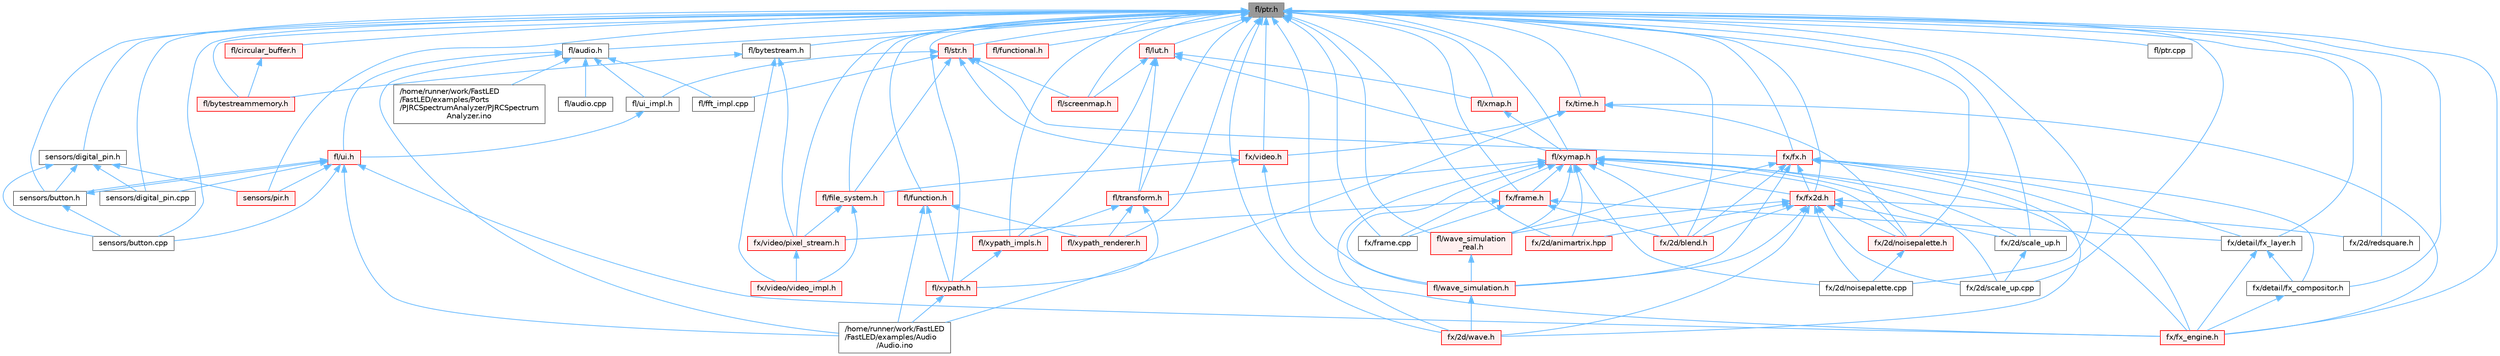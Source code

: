 digraph "fl/ptr.h"
{
 // INTERACTIVE_SVG=YES
 // LATEX_PDF_SIZE
  bgcolor="transparent";
  edge [fontname=Helvetica,fontsize=10,labelfontname=Helvetica,labelfontsize=10];
  node [fontname=Helvetica,fontsize=10,shape=box,height=0.2,width=0.4];
  Node1 [id="Node000001",label="fl/ptr.h",height=0.2,width=0.4,color="gray40", fillcolor="grey60", style="filled", fontcolor="black",tooltip=" "];
  Node1 -> Node2 [id="edge1_Node000001_Node000002",dir="back",color="steelblue1",style="solid",tooltip=" "];
  Node2 [id="Node000002",label="fl/audio.h",height=0.2,width=0.4,color="grey40", fillcolor="white", style="filled",URL="$da/d09/audio_8h.html",tooltip=" "];
  Node2 -> Node3 [id="edge2_Node000002_Node000003",dir="back",color="steelblue1",style="solid",tooltip=" "];
  Node3 [id="Node000003",label="/home/runner/work/FastLED\l/FastLED/examples/Audio\l/Audio.ino",height=0.2,width=0.4,color="grey40", fillcolor="white", style="filled",URL="$dc/d5d/_audio_8ino.html",tooltip=" "];
  Node2 -> Node4 [id="edge3_Node000002_Node000004",dir="back",color="steelblue1",style="solid",tooltip=" "];
  Node4 [id="Node000004",label="/home/runner/work/FastLED\l/FastLED/examples/Ports\l/PJRCSpectrumAnalyzer/PJRCSpectrum\lAnalyzer.ino",height=0.2,width=0.4,color="grey40", fillcolor="white", style="filled",URL="$d7/dfa/_p_j_r_c_spectrum_analyzer_8ino.html",tooltip="Creates an impressive LED light show to music input on the Teensy."];
  Node2 -> Node5 [id="edge4_Node000002_Node000005",dir="back",color="steelblue1",style="solid",tooltip=" "];
  Node5 [id="Node000005",label="fl/audio.cpp",height=0.2,width=0.4,color="grey40", fillcolor="white", style="filled",URL="$d1/ddc/audio_8cpp.html",tooltip=" "];
  Node2 -> Node6 [id="edge5_Node000002_Node000006",dir="back",color="steelblue1",style="solid",tooltip=" "];
  Node6 [id="Node000006",label="fl/fft_impl.cpp",height=0.2,width=0.4,color="grey40", fillcolor="white", style="filled",URL="$d1/dff/fft__impl_8cpp.html",tooltip=" "];
  Node2 -> Node7 [id="edge6_Node000002_Node000007",dir="back",color="steelblue1",style="solid",tooltip=" "];
  Node7 [id="Node000007",label="fl/ui.h",height=0.2,width=0.4,color="red", fillcolor="#FFF0F0", style="filled",URL="$d9/d3b/ui_8h.html",tooltip=" "];
  Node7 -> Node3 [id="edge7_Node000007_Node000003",dir="back",color="steelblue1",style="solid",tooltip=" "];
  Node7 -> Node29 [id="edge8_Node000007_Node000029",dir="back",color="steelblue1",style="solid",tooltip=" "];
  Node29 [id="Node000029",label="fx/fx_engine.h",height=0.2,width=0.4,color="red", fillcolor="#FFF0F0", style="filled",URL="$d9/d3c/fx__engine_8h.html",tooltip=" "];
  Node7 -> Node31 [id="edge9_Node000007_Node000031",dir="back",color="steelblue1",style="solid",tooltip=" "];
  Node31 [id="Node000031",label="sensors/button.cpp",height=0.2,width=0.4,color="grey40", fillcolor="white", style="filled",URL="$d6/df7/button_8cpp.html",tooltip=" "];
  Node7 -> Node32 [id="edge10_Node000007_Node000032",dir="back",color="steelblue1",style="solid",tooltip=" "];
  Node32 [id="Node000032",label="sensors/button.h",height=0.2,width=0.4,color="grey40", fillcolor="white", style="filled",URL="$d7/d0e/button_8h.html",tooltip=" "];
  Node32 -> Node7 [id="edge11_Node000032_Node000007",dir="back",color="steelblue1",style="solid",tooltip=" "];
  Node32 -> Node31 [id="edge12_Node000032_Node000031",dir="back",color="steelblue1",style="solid",tooltip=" "];
  Node7 -> Node33 [id="edge13_Node000007_Node000033",dir="back",color="steelblue1",style="solid",tooltip=" "];
  Node33 [id="Node000033",label="sensors/digital_pin.cpp",height=0.2,width=0.4,color="grey40", fillcolor="white", style="filled",URL="$de/d2b/digital__pin_8cpp.html",tooltip=" "];
  Node7 -> Node34 [id="edge14_Node000007_Node000034",dir="back",color="steelblue1",style="solid",tooltip=" "];
  Node34 [id="Node000034",label="sensors/pir.h",height=0.2,width=0.4,color="red", fillcolor="#FFF0F0", style="filled",URL="$d9/dd3/pir_8h.html",tooltip=" "];
  Node2 -> Node36 [id="edge15_Node000002_Node000036",dir="back",color="steelblue1",style="solid",tooltip=" "];
  Node36 [id="Node000036",label="fl/ui_impl.h",height=0.2,width=0.4,color="grey40", fillcolor="white", style="filled",URL="$d6/dc0/ui__impl_8h.html",tooltip=" "];
  Node36 -> Node7 [id="edge16_Node000036_Node000007",dir="back",color="steelblue1",style="solid",tooltip=" "];
  Node1 -> Node37 [id="edge17_Node000001_Node000037",dir="back",color="steelblue1",style="solid",tooltip=" "];
  Node37 [id="Node000037",label="fl/bytestream.h",height=0.2,width=0.4,color="grey40", fillcolor="white", style="filled",URL="$dd/d2b/bytestream_8h.html",tooltip=" "];
  Node37 -> Node38 [id="edge18_Node000037_Node000038",dir="back",color="steelblue1",style="solid",tooltip=" "];
  Node38 [id="Node000038",label="fl/bytestreammemory.h",height=0.2,width=0.4,color="red", fillcolor="#FFF0F0", style="filled",URL="$d1/d24/bytestreammemory_8h.html",tooltip=" "];
  Node37 -> Node41 [id="edge19_Node000037_Node000041",dir="back",color="steelblue1",style="solid",tooltip=" "];
  Node41 [id="Node000041",label="fx/video/pixel_stream.h",height=0.2,width=0.4,color="red", fillcolor="#FFF0F0", style="filled",URL="$d3/dfa/pixel__stream_8h.html",tooltip=" "];
  Node41 -> Node44 [id="edge20_Node000041_Node000044",dir="back",color="steelblue1",style="solid",tooltip=" "];
  Node44 [id="Node000044",label="fx/video/video_impl.h",height=0.2,width=0.4,color="red", fillcolor="#FFF0F0", style="filled",URL="$d5/d82/video__impl_8h.html",tooltip=" "];
  Node37 -> Node44 [id="edge21_Node000037_Node000044",dir="back",color="steelblue1",style="solid",tooltip=" "];
  Node1 -> Node38 [id="edge22_Node000001_Node000038",dir="back",color="steelblue1",style="solid",tooltip=" "];
  Node1 -> Node47 [id="edge23_Node000001_Node000047",dir="back",color="steelblue1",style="solid",tooltip=" "];
  Node47 [id="Node000047",label="fl/circular_buffer.h",height=0.2,width=0.4,color="red", fillcolor="#FFF0F0", style="filled",URL="$d9/d43/circular__buffer_8h.html",tooltip=" "];
  Node47 -> Node38 [id="edge24_Node000047_Node000038",dir="back",color="steelblue1",style="solid",tooltip=" "];
  Node1 -> Node48 [id="edge25_Node000001_Node000048",dir="back",color="steelblue1",style="solid",tooltip=" "];
  Node48 [id="Node000048",label="fl/file_system.h",height=0.2,width=0.4,color="red", fillcolor="#FFF0F0", style="filled",URL="$d6/d8d/file__system_8h.html",tooltip=" "];
  Node48 -> Node41 [id="edge26_Node000048_Node000041",dir="back",color="steelblue1",style="solid",tooltip=" "];
  Node48 -> Node44 [id="edge27_Node000048_Node000044",dir="back",color="steelblue1",style="solid",tooltip=" "];
  Node1 -> Node50 [id="edge28_Node000001_Node000050",dir="back",color="steelblue1",style="solid",tooltip=" "];
  Node50 [id="Node000050",label="fl/function.h",height=0.2,width=0.4,color="red", fillcolor="#FFF0F0", style="filled",URL="$dd/d67/function_8h.html",tooltip=" "];
  Node50 -> Node3 [id="edge29_Node000050_Node000003",dir="back",color="steelblue1",style="solid",tooltip=" "];
  Node50 -> Node64 [id="edge30_Node000050_Node000064",dir="back",color="steelblue1",style="solid",tooltip=" "];
  Node64 [id="Node000064",label="fl/xypath.h",height=0.2,width=0.4,color="red", fillcolor="#FFF0F0", style="filled",URL="$d5/df2/xypath_8h.html",tooltip=" "];
  Node64 -> Node3 [id="edge31_Node000064_Node000003",dir="back",color="steelblue1",style="solid",tooltip=" "];
  Node50 -> Node71 [id="edge32_Node000050_Node000071",dir="back",color="steelblue1",style="solid",tooltip=" "];
  Node71 [id="Node000071",label="fl/xypath_renderer.h",height=0.2,width=0.4,color="red", fillcolor="#FFF0F0", style="filled",URL="$d2/d88/xypath__renderer_8h.html",tooltip=" "];
  Node1 -> Node72 [id="edge33_Node000001_Node000072",dir="back",color="steelblue1",style="solid",tooltip=" "];
  Node72 [id="Node000072",label="fl/functional.h",height=0.2,width=0.4,color="red", fillcolor="#FFF0F0", style="filled",URL="$d8/dea/functional_8h.html",tooltip=" "];
  Node1 -> Node218 [id="edge34_Node000001_Node000218",dir="back",color="steelblue1",style="solid",tooltip=" "];
  Node218 [id="Node000218",label="fl/lut.h",height=0.2,width=0.4,color="red", fillcolor="#FFF0F0", style="filled",URL="$db/d54/lut_8h.html",tooltip=" "];
  Node218 -> Node206 [id="edge35_Node000218_Node000206",dir="back",color="steelblue1",style="solid",tooltip=" "];
  Node206 [id="Node000206",label="fl/screenmap.h",height=0.2,width=0.4,color="red", fillcolor="#FFF0F0", style="filled",URL="$d7/d97/screenmap_8h.html",tooltip=" "];
  Node218 -> Node220 [id="edge36_Node000218_Node000220",dir="back",color="steelblue1",style="solid",tooltip=" "];
  Node220 [id="Node000220",label="fl/transform.h",height=0.2,width=0.4,color="red", fillcolor="#FFF0F0", style="filled",URL="$d2/d80/transform_8h.html",tooltip=" "];
  Node220 -> Node64 [id="edge37_Node000220_Node000064",dir="back",color="steelblue1",style="solid",tooltip=" "];
  Node220 -> Node221 [id="edge38_Node000220_Node000221",dir="back",color="steelblue1",style="solid",tooltip=" "];
  Node221 [id="Node000221",label="fl/xypath_impls.h",height=0.2,width=0.4,color="red", fillcolor="#FFF0F0", style="filled",URL="$d8/d5f/xypath__impls_8h.html",tooltip=" "];
  Node221 -> Node64 [id="edge39_Node000221_Node000064",dir="back",color="steelblue1",style="solid",tooltip=" "];
  Node220 -> Node71 [id="edge40_Node000220_Node000071",dir="back",color="steelblue1",style="solid",tooltip=" "];
  Node218 -> Node222 [id="edge41_Node000218_Node000222",dir="back",color="steelblue1",style="solid",tooltip=" "];
  Node222 [id="Node000222",label="fl/xmap.h",height=0.2,width=0.4,color="red", fillcolor="#FFF0F0", style="filled",URL="$dd/dcc/xmap_8h.html",tooltip=" "];
  Node222 -> Node224 [id="edge42_Node000222_Node000224",dir="back",color="steelblue1",style="solid",tooltip=" "];
  Node224 [id="Node000224",label="fl/xymap.h",height=0.2,width=0.4,color="red", fillcolor="#FFF0F0", style="filled",URL="$da/d61/xymap_8h.html",tooltip=" "];
  Node224 -> Node220 [id="edge43_Node000224_Node000220",dir="back",color="steelblue1",style="solid",tooltip=" "];
  Node224 -> Node195 [id="edge44_Node000224_Node000195",dir="back",color="steelblue1",style="solid",tooltip=" "];
  Node195 [id="Node000195",label="fl/wave_simulation.h",height=0.2,width=0.4,color="red", fillcolor="#FFF0F0", style="filled",URL="$dc/d36/wave__simulation_8h.html",tooltip=" "];
  Node195 -> Node58 [id="edge45_Node000195_Node000058",dir="back",color="steelblue1",style="solid",tooltip=" "];
  Node58 [id="Node000058",label="fx/2d/wave.h",height=0.2,width=0.4,color="red", fillcolor="#FFF0F0", style="filled",URL="$de/de9/src_2fx_22d_2wave_8h.html",tooltip=" "];
  Node224 -> Node239 [id="edge46_Node000224_Node000239",dir="back",color="steelblue1",style="solid",tooltip=" "];
  Node239 [id="Node000239",label="fl/wave_simulation\l_real.h",height=0.2,width=0.4,color="red", fillcolor="#FFF0F0", style="filled",URL="$dd/d8e/wave__simulation__real_8h.html",tooltip=" "];
  Node239 -> Node195 [id="edge47_Node000239_Node000195",dir="back",color="steelblue1",style="solid",tooltip=" "];
  Node224 -> Node241 [id="edge48_Node000224_Node000241",dir="back",color="steelblue1",style="solid",tooltip=" "];
  Node241 [id="Node000241",label="fx/2d/animartrix.hpp",height=0.2,width=0.4,color="red", fillcolor="#FFF0F0", style="filled",URL="$d3/dc3/animartrix_8hpp.html",tooltip=" "];
  Node224 -> Node242 [id="edge49_Node000224_Node000242",dir="back",color="steelblue1",style="solid",tooltip=" "];
  Node242 [id="Node000242",label="fx/2d/blend.h",height=0.2,width=0.4,color="red", fillcolor="#FFF0F0", style="filled",URL="$d8/d4e/blend_8h.html",tooltip=" "];
  Node224 -> Node164 [id="edge50_Node000224_Node000164",dir="back",color="steelblue1",style="solid",tooltip=" "];
  Node164 [id="Node000164",label="fx/2d/noisepalette.cpp",height=0.2,width=0.4,color="grey40", fillcolor="white", style="filled",URL="$d6/d66/noisepalette_8cpp.html",tooltip=" "];
  Node224 -> Node165 [id="edge51_Node000224_Node000165",dir="back",color="steelblue1",style="solid",tooltip=" "];
  Node165 [id="Node000165",label="fx/2d/noisepalette.h",height=0.2,width=0.4,color="red", fillcolor="#FFF0F0", style="filled",URL="$d6/dc7/noisepalette_8h.html",tooltip="Demonstrates how to mix noise generation with color palettes on a 2D LED matrix."];
  Node165 -> Node164 [id="edge52_Node000165_Node000164",dir="back",color="steelblue1",style="solid",tooltip=" "];
  Node224 -> Node167 [id="edge53_Node000224_Node000167",dir="back",color="steelblue1",style="solid",tooltip=" "];
  Node167 [id="Node000167",label="fx/2d/scale_up.cpp",height=0.2,width=0.4,color="grey40", fillcolor="white", style="filled",URL="$dc/d8c/scale__up_8cpp.html",tooltip=" "];
  Node224 -> Node227 [id="edge54_Node000224_Node000227",dir="back",color="steelblue1",style="solid",tooltip=" "];
  Node227 [id="Node000227",label="fx/2d/scale_up.h",height=0.2,width=0.4,color="grey40", fillcolor="white", style="filled",URL="$d2/d74/scale__up_8h.html",tooltip="Expands a grid using bilinear interpolation and scaling up."];
  Node227 -> Node167 [id="edge55_Node000227_Node000167",dir="back",color="steelblue1",style="solid",tooltip=" "];
  Node224 -> Node58 [id="edge56_Node000224_Node000058",dir="back",color="steelblue1",style="solid",tooltip=" "];
  Node224 -> Node243 [id="edge57_Node000224_Node000243",dir="back",color="steelblue1",style="solid",tooltip=" "];
  Node243 [id="Node000243",label="fx/frame.cpp",height=0.2,width=0.4,color="grey40", fillcolor="white", style="filled",URL="$da/d14/frame_8cpp.html",tooltip=" "];
  Node224 -> Node244 [id="edge58_Node000224_Node000244",dir="back",color="steelblue1",style="solid",tooltip=" "];
  Node244 [id="Node000244",label="fx/frame.h",height=0.2,width=0.4,color="red", fillcolor="#FFF0F0", style="filled",URL="$df/d7d/frame_8h.html",tooltip=" "];
  Node244 -> Node242 [id="edge59_Node000244_Node000242",dir="back",color="steelblue1",style="solid",tooltip=" "];
  Node244 -> Node245 [id="edge60_Node000244_Node000245",dir="back",color="steelblue1",style="solid",tooltip=" "];
  Node245 [id="Node000245",label="fx/detail/fx_layer.h",height=0.2,width=0.4,color="grey40", fillcolor="white", style="filled",URL="$d7/d2f/fx__layer_8h.html",tooltip=" "];
  Node245 -> Node246 [id="edge61_Node000245_Node000246",dir="back",color="steelblue1",style="solid",tooltip=" "];
  Node246 [id="Node000246",label="fx/detail/fx_compositor.h",height=0.2,width=0.4,color="grey40", fillcolor="white", style="filled",URL="$d5/d6b/fx__compositor_8h.html",tooltip=" "];
  Node246 -> Node29 [id="edge62_Node000246_Node000029",dir="back",color="steelblue1",style="solid",tooltip=" "];
  Node245 -> Node29 [id="edge63_Node000245_Node000029",dir="back",color="steelblue1",style="solid",tooltip=" "];
  Node244 -> Node243 [id="edge64_Node000244_Node000243",dir="back",color="steelblue1",style="solid",tooltip=" "];
  Node244 -> Node41 [id="edge65_Node000244_Node000041",dir="back",color="steelblue1",style="solid",tooltip=" "];
  Node224 -> Node247 [id="edge66_Node000224_Node000247",dir="back",color="steelblue1",style="solid",tooltip=" "];
  Node247 [id="Node000247",label="fx/fx2d.h",height=0.2,width=0.4,color="red", fillcolor="#FFF0F0", style="filled",URL="$d9/d43/fx2d_8h.html",tooltip=" "];
  Node247 -> Node195 [id="edge67_Node000247_Node000195",dir="back",color="steelblue1",style="solid",tooltip=" "];
  Node247 -> Node239 [id="edge68_Node000247_Node000239",dir="back",color="steelblue1",style="solid",tooltip=" "];
  Node247 -> Node241 [id="edge69_Node000247_Node000241",dir="back",color="steelblue1",style="solid",tooltip=" "];
  Node247 -> Node242 [id="edge70_Node000247_Node000242",dir="back",color="steelblue1",style="solid",tooltip=" "];
  Node247 -> Node164 [id="edge71_Node000247_Node000164",dir="back",color="steelblue1",style="solid",tooltip=" "];
  Node247 -> Node165 [id="edge72_Node000247_Node000165",dir="back",color="steelblue1",style="solid",tooltip=" "];
  Node247 -> Node166 [id="edge73_Node000247_Node000166",dir="back",color="steelblue1",style="solid",tooltip=" "];
  Node166 [id="Node000166",label="fx/2d/redsquare.h",height=0.2,width=0.4,color="grey40", fillcolor="white", style="filled",URL="$d3/db8/redsquare_8h.html",tooltip=" "];
  Node247 -> Node167 [id="edge74_Node000247_Node000167",dir="back",color="steelblue1",style="solid",tooltip=" "];
  Node247 -> Node227 [id="edge75_Node000247_Node000227",dir="back",color="steelblue1",style="solid",tooltip=" "];
  Node247 -> Node58 [id="edge76_Node000247_Node000058",dir="back",color="steelblue1",style="solid",tooltip=" "];
  Node224 -> Node29 [id="edge77_Node000224_Node000029",dir="back",color="steelblue1",style="solid",tooltip=" "];
  Node218 -> Node224 [id="edge78_Node000218_Node000224",dir="back",color="steelblue1",style="solid",tooltip=" "];
  Node218 -> Node221 [id="edge79_Node000218_Node000221",dir="back",color="steelblue1",style="solid",tooltip=" "];
  Node1 -> Node275 [id="edge80_Node000001_Node000275",dir="back",color="steelblue1",style="solid",tooltip=" "];
  Node275 [id="Node000275",label="fl/ptr.cpp",height=0.2,width=0.4,color="grey40", fillcolor="white", style="filled",URL="$df/dc6/ptr_8cpp.html",tooltip=" "];
  Node1 -> Node206 [id="edge81_Node000001_Node000206",dir="back",color="steelblue1",style="solid",tooltip=" "];
  Node1 -> Node209 [id="edge82_Node000001_Node000209",dir="back",color="steelblue1",style="solid",tooltip=" "];
  Node209 [id="Node000209",label="fl/str.h",height=0.2,width=0.4,color="red", fillcolor="#FFF0F0", style="filled",URL="$d1/d93/str_8h.html",tooltip=" "];
  Node209 -> Node6 [id="edge83_Node000209_Node000006",dir="back",color="steelblue1",style="solid",tooltip=" "];
  Node209 -> Node48 [id="edge84_Node000209_Node000048",dir="back",color="steelblue1",style="solid",tooltip=" "];
  Node209 -> Node206 [id="edge85_Node000209_Node000206",dir="back",color="steelblue1",style="solid",tooltip=" "];
  Node209 -> Node36 [id="edge86_Node000209_Node000036",dir="back",color="steelblue1",style="solid",tooltip=" "];
  Node209 -> Node273 [id="edge87_Node000209_Node000273",dir="back",color="steelblue1",style="solid",tooltip=" "];
  Node273 [id="Node000273",label="fx/fx.h",height=0.2,width=0.4,color="red", fillcolor="#FFF0F0", style="filled",URL="$df/d44/src_2fx_2fx_8h.html",tooltip=" "];
  Node273 -> Node195 [id="edge88_Node000273_Node000195",dir="back",color="steelblue1",style="solid",tooltip=" "];
  Node273 -> Node239 [id="edge89_Node000273_Node000239",dir="back",color="steelblue1",style="solid",tooltip=" "];
  Node273 -> Node242 [id="edge90_Node000273_Node000242",dir="back",color="steelblue1",style="solid",tooltip=" "];
  Node273 -> Node58 [id="edge91_Node000273_Node000058",dir="back",color="steelblue1",style="solid",tooltip=" "];
  Node273 -> Node246 [id="edge92_Node000273_Node000246",dir="back",color="steelblue1",style="solid",tooltip=" "];
  Node273 -> Node245 [id="edge93_Node000273_Node000245",dir="back",color="steelblue1",style="solid",tooltip=" "];
  Node273 -> Node247 [id="edge94_Node000273_Node000247",dir="back",color="steelblue1",style="solid",tooltip=" "];
  Node273 -> Node29 [id="edge95_Node000273_Node000029",dir="back",color="steelblue1",style="solid",tooltip=" "];
  Node209 -> Node249 [id="edge96_Node000209_Node000249",dir="back",color="steelblue1",style="solid",tooltip=" "];
  Node249 [id="Node000249",label="fx/video.h",height=0.2,width=0.4,color="red", fillcolor="#FFF0F0", style="filled",URL="$dd/d78/video_8h.html",tooltip=" "];
  Node249 -> Node48 [id="edge97_Node000249_Node000048",dir="back",color="steelblue1",style="solid",tooltip=" "];
  Node249 -> Node29 [id="edge98_Node000249_Node000029",dir="back",color="steelblue1",style="solid",tooltip=" "];
  Node1 -> Node220 [id="edge99_Node000001_Node000220",dir="back",color="steelblue1",style="solid",tooltip=" "];
  Node1 -> Node195 [id="edge100_Node000001_Node000195",dir="back",color="steelblue1",style="solid",tooltip=" "];
  Node1 -> Node239 [id="edge101_Node000001_Node000239",dir="back",color="steelblue1",style="solid",tooltip=" "];
  Node1 -> Node222 [id="edge102_Node000001_Node000222",dir="back",color="steelblue1",style="solid",tooltip=" "];
  Node1 -> Node224 [id="edge103_Node000001_Node000224",dir="back",color="steelblue1",style="solid",tooltip=" "];
  Node1 -> Node64 [id="edge104_Node000001_Node000064",dir="back",color="steelblue1",style="solid",tooltip=" "];
  Node1 -> Node221 [id="edge105_Node000001_Node000221",dir="back",color="steelblue1",style="solid",tooltip=" "];
  Node1 -> Node71 [id="edge106_Node000001_Node000071",dir="back",color="steelblue1",style="solid",tooltip=" "];
  Node1 -> Node241 [id="edge107_Node000001_Node000241",dir="back",color="steelblue1",style="solid",tooltip=" "];
  Node1 -> Node242 [id="edge108_Node000001_Node000242",dir="back",color="steelblue1",style="solid",tooltip=" "];
  Node1 -> Node164 [id="edge109_Node000001_Node000164",dir="back",color="steelblue1",style="solid",tooltip=" "];
  Node1 -> Node165 [id="edge110_Node000001_Node000165",dir="back",color="steelblue1",style="solid",tooltip=" "];
  Node1 -> Node166 [id="edge111_Node000001_Node000166",dir="back",color="steelblue1",style="solid",tooltip=" "];
  Node1 -> Node167 [id="edge112_Node000001_Node000167",dir="back",color="steelblue1",style="solid",tooltip=" "];
  Node1 -> Node227 [id="edge113_Node000001_Node000227",dir="back",color="steelblue1",style="solid",tooltip=" "];
  Node1 -> Node58 [id="edge114_Node000001_Node000058",dir="back",color="steelblue1",style="solid",tooltip=" "];
  Node1 -> Node246 [id="edge115_Node000001_Node000246",dir="back",color="steelblue1",style="solid",tooltip=" "];
  Node1 -> Node245 [id="edge116_Node000001_Node000245",dir="back",color="steelblue1",style="solid",tooltip=" "];
  Node1 -> Node243 [id="edge117_Node000001_Node000243",dir="back",color="steelblue1",style="solid",tooltip=" "];
  Node1 -> Node244 [id="edge118_Node000001_Node000244",dir="back",color="steelblue1",style="solid",tooltip=" "];
  Node1 -> Node273 [id="edge119_Node000001_Node000273",dir="back",color="steelblue1",style="solid",tooltip=" "];
  Node1 -> Node247 [id="edge120_Node000001_Node000247",dir="back",color="steelblue1",style="solid",tooltip=" "];
  Node1 -> Node29 [id="edge121_Node000001_Node000029",dir="back",color="steelblue1",style="solid",tooltip=" "];
  Node1 -> Node276 [id="edge122_Node000001_Node000276",dir="back",color="steelblue1",style="solid",tooltip=" "];
  Node276 [id="Node000276",label="fx/time.h",height=0.2,width=0.4,color="red", fillcolor="#FFF0F0", style="filled",URL="$de/df7/time_8h.html",tooltip=" "];
  Node276 -> Node3 [id="edge123_Node000276_Node000003",dir="back",color="steelblue1",style="solid",tooltip=" "];
  Node276 -> Node165 [id="edge124_Node000276_Node000165",dir="back",color="steelblue1",style="solid",tooltip=" "];
  Node276 -> Node29 [id="edge125_Node000276_Node000029",dir="back",color="steelblue1",style="solid",tooltip=" "];
  Node276 -> Node249 [id="edge126_Node000276_Node000249",dir="back",color="steelblue1",style="solid",tooltip=" "];
  Node1 -> Node249 [id="edge127_Node000001_Node000249",dir="back",color="steelblue1",style="solid",tooltip=" "];
  Node1 -> Node41 [id="edge128_Node000001_Node000041",dir="back",color="steelblue1",style="solid",tooltip=" "];
  Node1 -> Node31 [id="edge129_Node000001_Node000031",dir="back",color="steelblue1",style="solid",tooltip=" "];
  Node1 -> Node32 [id="edge130_Node000001_Node000032",dir="back",color="steelblue1",style="solid",tooltip=" "];
  Node1 -> Node33 [id="edge131_Node000001_Node000033",dir="back",color="steelblue1",style="solid",tooltip=" "];
  Node1 -> Node277 [id="edge132_Node000001_Node000277",dir="back",color="steelblue1",style="solid",tooltip=" "];
  Node277 [id="Node000277",label="sensors/digital_pin.h",height=0.2,width=0.4,color="grey40", fillcolor="white", style="filled",URL="$dd/d83/digital__pin_8h.html",tooltip=" "];
  Node277 -> Node31 [id="edge133_Node000277_Node000031",dir="back",color="steelblue1",style="solid",tooltip=" "];
  Node277 -> Node32 [id="edge134_Node000277_Node000032",dir="back",color="steelblue1",style="solid",tooltip=" "];
  Node277 -> Node33 [id="edge135_Node000277_Node000033",dir="back",color="steelblue1",style="solid",tooltip=" "];
  Node277 -> Node34 [id="edge136_Node000277_Node000034",dir="back",color="steelblue1",style="solid",tooltip=" "];
  Node1 -> Node34 [id="edge137_Node000001_Node000034",dir="back",color="steelblue1",style="solid",tooltip=" "];
}
